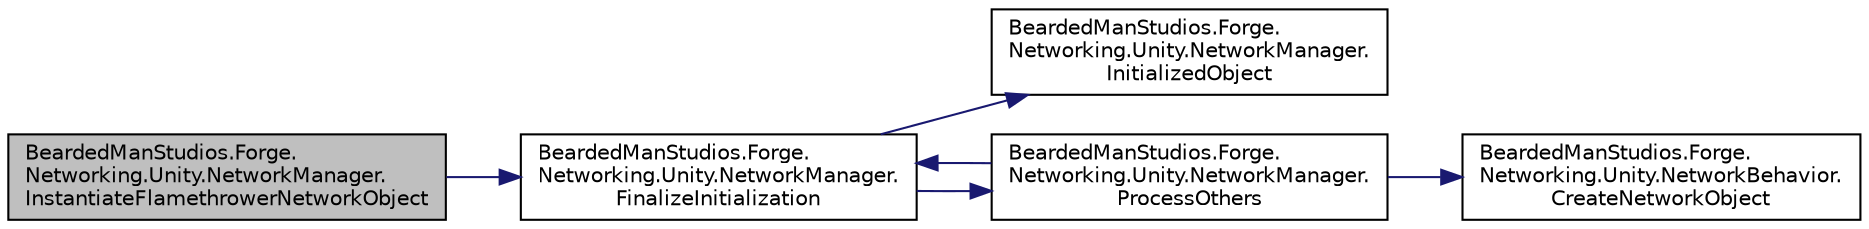 digraph "BeardedManStudios.Forge.Networking.Unity.NetworkManager.InstantiateFlamethrowerNetworkObject"
{
 // LATEX_PDF_SIZE
  edge [fontname="Helvetica",fontsize="10",labelfontname="Helvetica",labelfontsize="10"];
  node [fontname="Helvetica",fontsize="10",shape=record];
  rankdir="LR";
  Node112 [label="BeardedManStudios.Forge.\lNetworking.Unity.NetworkManager.\lInstantiateFlamethrowerNetworkObject",height=0.2,width=0.4,color="black", fillcolor="grey75", style="filled", fontcolor="black",tooltip=" "];
  Node112 -> Node113 [color="midnightblue",fontsize="10",style="solid",fontname="Helvetica"];
  Node113 [label="BeardedManStudios.Forge.\lNetworking.Unity.NetworkManager.\lFinalizeInitialization",height=0.2,width=0.4,color="black", fillcolor="white", style="filled",URL="$class_bearded_man_studios_1_1_forge_1_1_networking_1_1_unity_1_1_network_manager.html#a96650852c8bd8da55ff8bf730db311be",tooltip=" "];
  Node113 -> Node114 [color="midnightblue",fontsize="10",style="solid",fontname="Helvetica"];
  Node114 [label="BeardedManStudios.Forge.\lNetworking.Unity.NetworkManager.\lInitializedObject",height=0.2,width=0.4,color="black", fillcolor="white", style="filled",URL="$class_bearded_man_studios_1_1_forge_1_1_networking_1_1_unity_1_1_network_manager.html#ae686c351a1670cc0c3d285edfeb844cb",tooltip=" "];
  Node113 -> Node115 [color="midnightblue",fontsize="10",style="solid",fontname="Helvetica"];
  Node115 [label="BeardedManStudios.Forge.\lNetworking.Unity.NetworkManager.\lProcessOthers",height=0.2,width=0.4,color="black", fillcolor="white", style="filled",URL="$class_bearded_man_studios_1_1_forge_1_1_networking_1_1_unity_1_1_network_manager.html#aea7250d4e3af6034f73a5f902f511c88",tooltip=" "];
  Node115 -> Node116 [color="midnightblue",fontsize="10",style="solid",fontname="Helvetica"];
  Node116 [label="BeardedManStudios.Forge.\lNetworking.Unity.NetworkBehavior.\lCreateNetworkObject",height=0.2,width=0.4,color="black", fillcolor="white", style="filled",URL="$class_bearded_man_studios_1_1_forge_1_1_networking_1_1_unity_1_1_network_behavior.html#a091715ed99cf83053ae02e18d6cd2092",tooltip=" "];
  Node115 -> Node113 [color="midnightblue",fontsize="10",style="solid",fontname="Helvetica"];
}
